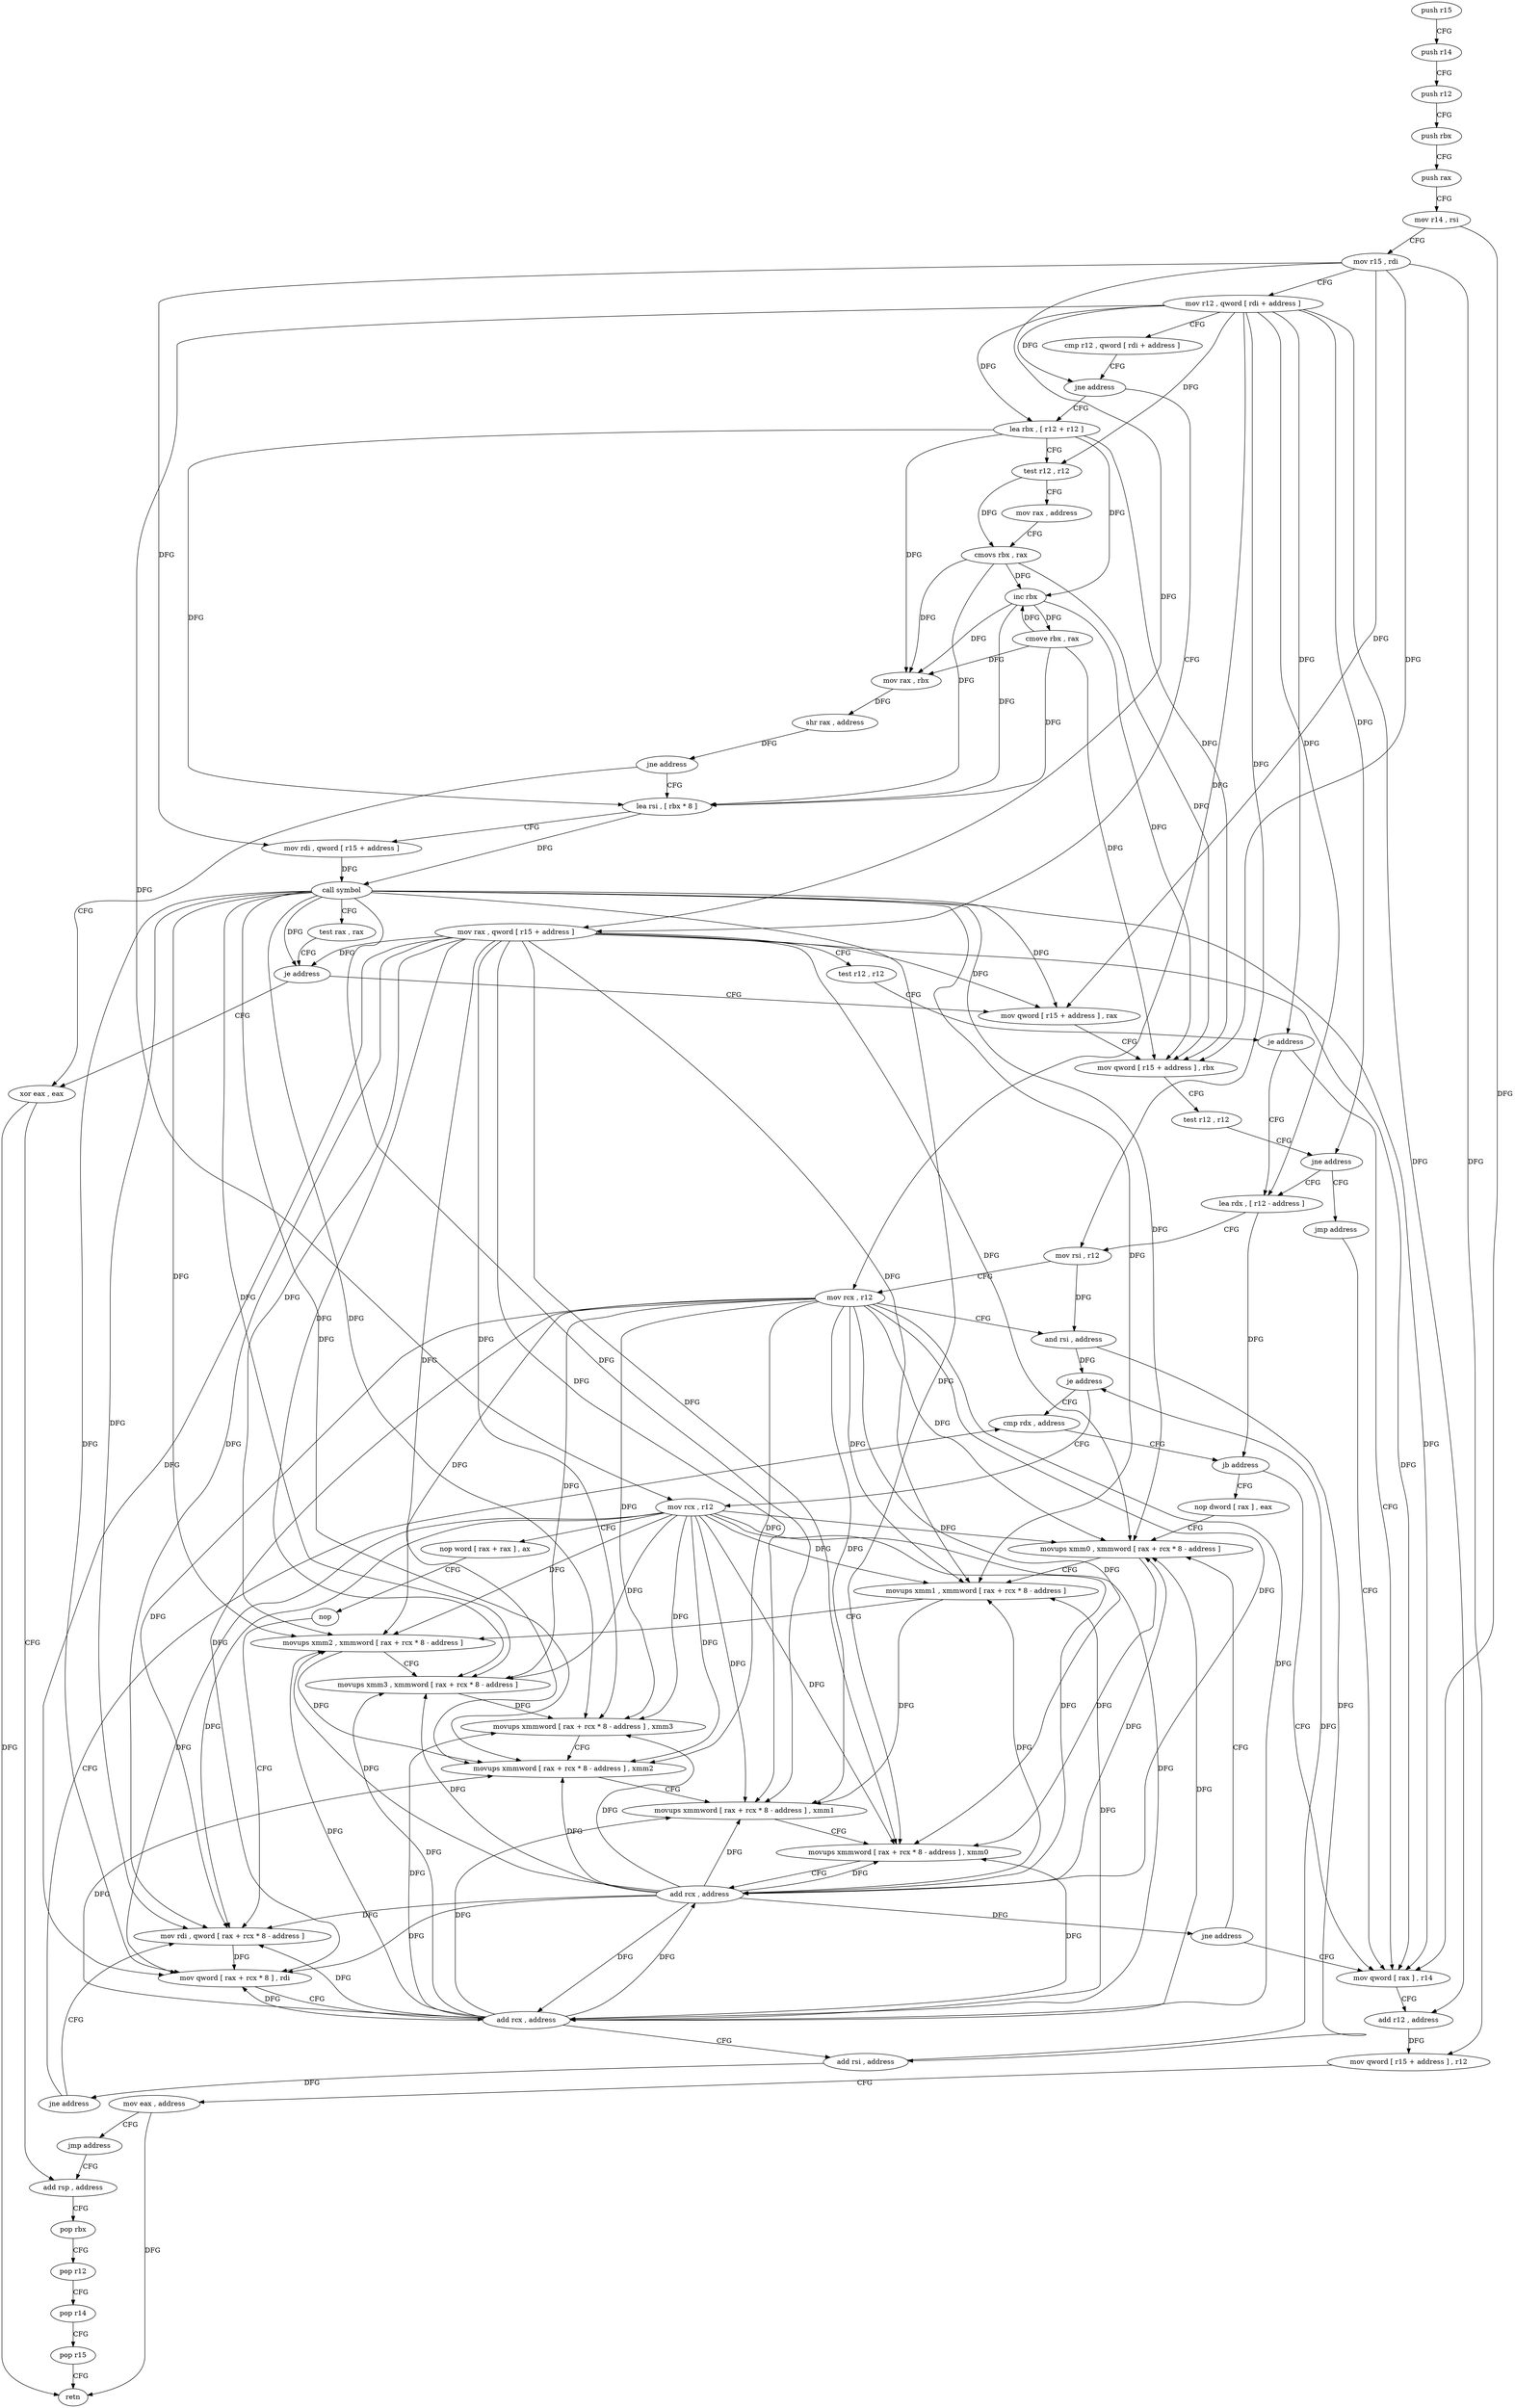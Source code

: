 digraph "func" {
"154208" [label = "push r15" ]
"154210" [label = "push r14" ]
"154212" [label = "push r12" ]
"154214" [label = "push rbx" ]
"154215" [label = "push rax" ]
"154216" [label = "mov r14 , rsi" ]
"154219" [label = "mov r15 , rdi" ]
"154222" [label = "mov r12 , qword [ rdi + address ]" ]
"154226" [label = "cmp r12 , qword [ rdi + address ]" ]
"154230" [label = "jne address" ]
"154311" [label = "mov rax , qword [ r15 + address ]" ]
"154232" [label = "lea rbx , [ r12 + r12 ]" ]
"154315" [label = "test r12 , r12" ]
"154318" [label = "je address" ]
"154430" [label = "mov qword [ rax ] , r14" ]
"154320" [label = "lea rdx , [ r12 - address ]" ]
"154236" [label = "test r12 , r12" ]
"154239" [label = "mov rax , address" ]
"154246" [label = "cmovs rbx , rax" ]
"154250" [label = "inc rbx" ]
"154253" [label = "cmove rbx , rax" ]
"154257" [label = "mov rax , rbx" ]
"154260" [label = "shr rax , address" ]
"154264" [label = "jne address" ]
"154448" [label = "xor eax , eax" ]
"154270" [label = "lea rsi , [ rbx * 8 ]" ]
"154433" [label = "add r12 , address" ]
"154437" [label = "mov qword [ r15 + address ] , r12" ]
"154441" [label = "mov eax , address" ]
"154446" [label = "jmp address" ]
"154450" [label = "add rsp , address" ]
"154325" [label = "mov rsi , r12" ]
"154328" [label = "mov rcx , r12" ]
"154331" [label = "and rsi , address" ]
"154335" [label = "je address" ]
"154371" [label = "cmp rdx , address" ]
"154337" [label = "mov rcx , r12" ]
"154278" [label = "mov rdi , qword [ r15 + address ]" ]
"154282" [label = "call symbol" ]
"154287" [label = "test rax , rax" ]
"154290" [label = "je address" ]
"154296" [label = "mov qword [ r15 + address ] , rax" ]
"154454" [label = "pop rbx" ]
"154455" [label = "pop r12" ]
"154457" [label = "pop r14" ]
"154459" [label = "pop r15" ]
"154461" [label = "retn" ]
"154375" [label = "jb address" ]
"154377" [label = "nop dword [ rax ] , eax" ]
"154340" [label = "nop word [ rax + rax ] , ax" ]
"154350" [label = "nop" ]
"154352" [label = "mov rdi , qword [ rax + rcx * 8 - address ]" ]
"154300" [label = "mov qword [ r15 + address ] , rbx" ]
"154304" [label = "test r12 , r12" ]
"154307" [label = "jne address" ]
"154309" [label = "jmp address" ]
"154384" [label = "movups xmm0 , xmmword [ rax + rcx * 8 - address ]" ]
"154357" [label = "mov qword [ rax + rcx * 8 ] , rdi" ]
"154361" [label = "add rcx , address" ]
"154365" [label = "add rsi , address" ]
"154369" [label = "jne address" ]
"154389" [label = "movups xmm1 , xmmword [ rax + rcx * 8 - address ]" ]
"154394" [label = "movups xmm2 , xmmword [ rax + rcx * 8 - address ]" ]
"154399" [label = "movups xmm3 , xmmword [ rax + rcx * 8 - address ]" ]
"154404" [label = "movups xmmword [ rax + rcx * 8 - address ] , xmm3" ]
"154409" [label = "movups xmmword [ rax + rcx * 8 - address ] , xmm2" ]
"154414" [label = "movups xmmword [ rax + rcx * 8 - address ] , xmm1" ]
"154419" [label = "movups xmmword [ rax + rcx * 8 - address ] , xmm0" ]
"154424" [label = "add rcx , address" ]
"154428" [label = "jne address" ]
"154208" -> "154210" [ label = "CFG" ]
"154210" -> "154212" [ label = "CFG" ]
"154212" -> "154214" [ label = "CFG" ]
"154214" -> "154215" [ label = "CFG" ]
"154215" -> "154216" [ label = "CFG" ]
"154216" -> "154219" [ label = "CFG" ]
"154216" -> "154430" [ label = "DFG" ]
"154219" -> "154222" [ label = "CFG" ]
"154219" -> "154311" [ label = "DFG" ]
"154219" -> "154437" [ label = "DFG" ]
"154219" -> "154278" [ label = "DFG" ]
"154219" -> "154296" [ label = "DFG" ]
"154219" -> "154300" [ label = "DFG" ]
"154222" -> "154226" [ label = "CFG" ]
"154222" -> "154230" [ label = "DFG" ]
"154222" -> "154318" [ label = "DFG" ]
"154222" -> "154232" [ label = "DFG" ]
"154222" -> "154236" [ label = "DFG" ]
"154222" -> "154433" [ label = "DFG" ]
"154222" -> "154320" [ label = "DFG" ]
"154222" -> "154325" [ label = "DFG" ]
"154222" -> "154328" [ label = "DFG" ]
"154222" -> "154337" [ label = "DFG" ]
"154222" -> "154307" [ label = "DFG" ]
"154226" -> "154230" [ label = "CFG" ]
"154230" -> "154311" [ label = "CFG" ]
"154230" -> "154232" [ label = "CFG" ]
"154311" -> "154315" [ label = "CFG" ]
"154311" -> "154430" [ label = "DFG" ]
"154311" -> "154352" [ label = "DFG" ]
"154311" -> "154357" [ label = "DFG" ]
"154311" -> "154290" [ label = "DFG" ]
"154311" -> "154384" [ label = "DFG" ]
"154311" -> "154389" [ label = "DFG" ]
"154311" -> "154394" [ label = "DFG" ]
"154311" -> "154399" [ label = "DFG" ]
"154311" -> "154404" [ label = "DFG" ]
"154311" -> "154409" [ label = "DFG" ]
"154311" -> "154414" [ label = "DFG" ]
"154311" -> "154419" [ label = "DFG" ]
"154311" -> "154296" [ label = "DFG" ]
"154232" -> "154236" [ label = "CFG" ]
"154232" -> "154250" [ label = "DFG" ]
"154232" -> "154257" [ label = "DFG" ]
"154232" -> "154270" [ label = "DFG" ]
"154232" -> "154300" [ label = "DFG" ]
"154315" -> "154318" [ label = "CFG" ]
"154318" -> "154430" [ label = "CFG" ]
"154318" -> "154320" [ label = "CFG" ]
"154430" -> "154433" [ label = "CFG" ]
"154320" -> "154325" [ label = "CFG" ]
"154320" -> "154375" [ label = "DFG" ]
"154236" -> "154239" [ label = "CFG" ]
"154236" -> "154246" [ label = "DFG" ]
"154239" -> "154246" [ label = "CFG" ]
"154246" -> "154250" [ label = "DFG" ]
"154246" -> "154257" [ label = "DFG" ]
"154246" -> "154270" [ label = "DFG" ]
"154246" -> "154300" [ label = "DFG" ]
"154250" -> "154253" [ label = "DFG" ]
"154250" -> "154257" [ label = "DFG" ]
"154250" -> "154270" [ label = "DFG" ]
"154250" -> "154300" [ label = "DFG" ]
"154253" -> "154257" [ label = "DFG" ]
"154253" -> "154250" [ label = "DFG" ]
"154253" -> "154270" [ label = "DFG" ]
"154253" -> "154300" [ label = "DFG" ]
"154257" -> "154260" [ label = "DFG" ]
"154260" -> "154264" [ label = "DFG" ]
"154264" -> "154448" [ label = "CFG" ]
"154264" -> "154270" [ label = "CFG" ]
"154448" -> "154450" [ label = "CFG" ]
"154448" -> "154461" [ label = "DFG" ]
"154270" -> "154278" [ label = "CFG" ]
"154270" -> "154282" [ label = "DFG" ]
"154433" -> "154437" [ label = "DFG" ]
"154437" -> "154441" [ label = "CFG" ]
"154441" -> "154446" [ label = "CFG" ]
"154441" -> "154461" [ label = "DFG" ]
"154446" -> "154450" [ label = "CFG" ]
"154450" -> "154454" [ label = "CFG" ]
"154325" -> "154328" [ label = "CFG" ]
"154325" -> "154331" [ label = "DFG" ]
"154328" -> "154331" [ label = "CFG" ]
"154328" -> "154352" [ label = "DFG" ]
"154328" -> "154357" [ label = "DFG" ]
"154328" -> "154361" [ label = "DFG" ]
"154328" -> "154384" [ label = "DFG" ]
"154328" -> "154389" [ label = "DFG" ]
"154328" -> "154394" [ label = "DFG" ]
"154328" -> "154399" [ label = "DFG" ]
"154328" -> "154404" [ label = "DFG" ]
"154328" -> "154409" [ label = "DFG" ]
"154328" -> "154414" [ label = "DFG" ]
"154328" -> "154419" [ label = "DFG" ]
"154328" -> "154424" [ label = "DFG" ]
"154331" -> "154335" [ label = "DFG" ]
"154331" -> "154365" [ label = "DFG" ]
"154335" -> "154371" [ label = "CFG" ]
"154335" -> "154337" [ label = "CFG" ]
"154371" -> "154375" [ label = "CFG" ]
"154337" -> "154340" [ label = "CFG" ]
"154337" -> "154352" [ label = "DFG" ]
"154337" -> "154357" [ label = "DFG" ]
"154337" -> "154361" [ label = "DFG" ]
"154337" -> "154384" [ label = "DFG" ]
"154337" -> "154389" [ label = "DFG" ]
"154337" -> "154394" [ label = "DFG" ]
"154337" -> "154399" [ label = "DFG" ]
"154337" -> "154404" [ label = "DFG" ]
"154337" -> "154409" [ label = "DFG" ]
"154337" -> "154414" [ label = "DFG" ]
"154337" -> "154419" [ label = "DFG" ]
"154337" -> "154424" [ label = "DFG" ]
"154278" -> "154282" [ label = "DFG" ]
"154282" -> "154287" [ label = "CFG" ]
"154282" -> "154430" [ label = "DFG" ]
"154282" -> "154352" [ label = "DFG" ]
"154282" -> "154357" [ label = "DFG" ]
"154282" -> "154290" [ label = "DFG" ]
"154282" -> "154384" [ label = "DFG" ]
"154282" -> "154389" [ label = "DFG" ]
"154282" -> "154394" [ label = "DFG" ]
"154282" -> "154399" [ label = "DFG" ]
"154282" -> "154404" [ label = "DFG" ]
"154282" -> "154409" [ label = "DFG" ]
"154282" -> "154414" [ label = "DFG" ]
"154282" -> "154419" [ label = "DFG" ]
"154282" -> "154296" [ label = "DFG" ]
"154287" -> "154290" [ label = "CFG" ]
"154290" -> "154448" [ label = "CFG" ]
"154290" -> "154296" [ label = "CFG" ]
"154296" -> "154300" [ label = "CFG" ]
"154454" -> "154455" [ label = "CFG" ]
"154455" -> "154457" [ label = "CFG" ]
"154457" -> "154459" [ label = "CFG" ]
"154459" -> "154461" [ label = "CFG" ]
"154375" -> "154430" [ label = "CFG" ]
"154375" -> "154377" [ label = "CFG" ]
"154377" -> "154384" [ label = "CFG" ]
"154340" -> "154350" [ label = "CFG" ]
"154350" -> "154352" [ label = "CFG" ]
"154352" -> "154357" [ label = "DFG" ]
"154300" -> "154304" [ label = "CFG" ]
"154304" -> "154307" [ label = "CFG" ]
"154307" -> "154320" [ label = "CFG" ]
"154307" -> "154309" [ label = "CFG" ]
"154309" -> "154430" [ label = "CFG" ]
"154384" -> "154389" [ label = "CFG" ]
"154384" -> "154419" [ label = "DFG" ]
"154357" -> "154361" [ label = "CFG" ]
"154361" -> "154365" [ label = "CFG" ]
"154361" -> "154352" [ label = "DFG" ]
"154361" -> "154357" [ label = "DFG" ]
"154361" -> "154384" [ label = "DFG" ]
"154361" -> "154389" [ label = "DFG" ]
"154361" -> "154394" [ label = "DFG" ]
"154361" -> "154399" [ label = "DFG" ]
"154361" -> "154404" [ label = "DFG" ]
"154361" -> "154409" [ label = "DFG" ]
"154361" -> "154414" [ label = "DFG" ]
"154361" -> "154419" [ label = "DFG" ]
"154361" -> "154424" [ label = "DFG" ]
"154365" -> "154369" [ label = "DFG" ]
"154365" -> "154335" [ label = "DFG" ]
"154369" -> "154352" [ label = "CFG" ]
"154369" -> "154371" [ label = "CFG" ]
"154389" -> "154394" [ label = "CFG" ]
"154389" -> "154414" [ label = "DFG" ]
"154394" -> "154399" [ label = "CFG" ]
"154394" -> "154409" [ label = "DFG" ]
"154399" -> "154404" [ label = "DFG" ]
"154404" -> "154409" [ label = "CFG" ]
"154409" -> "154414" [ label = "CFG" ]
"154414" -> "154419" [ label = "CFG" ]
"154419" -> "154424" [ label = "CFG" ]
"154424" -> "154428" [ label = "DFG" ]
"154424" -> "154352" [ label = "DFG" ]
"154424" -> "154361" [ label = "DFG" ]
"154424" -> "154384" [ label = "DFG" ]
"154424" -> "154389" [ label = "DFG" ]
"154424" -> "154394" [ label = "DFG" ]
"154424" -> "154399" [ label = "DFG" ]
"154424" -> "154357" [ label = "DFG" ]
"154424" -> "154404" [ label = "DFG" ]
"154424" -> "154409" [ label = "DFG" ]
"154424" -> "154414" [ label = "DFG" ]
"154424" -> "154419" [ label = "DFG" ]
"154428" -> "154384" [ label = "CFG" ]
"154428" -> "154430" [ label = "CFG" ]
}
